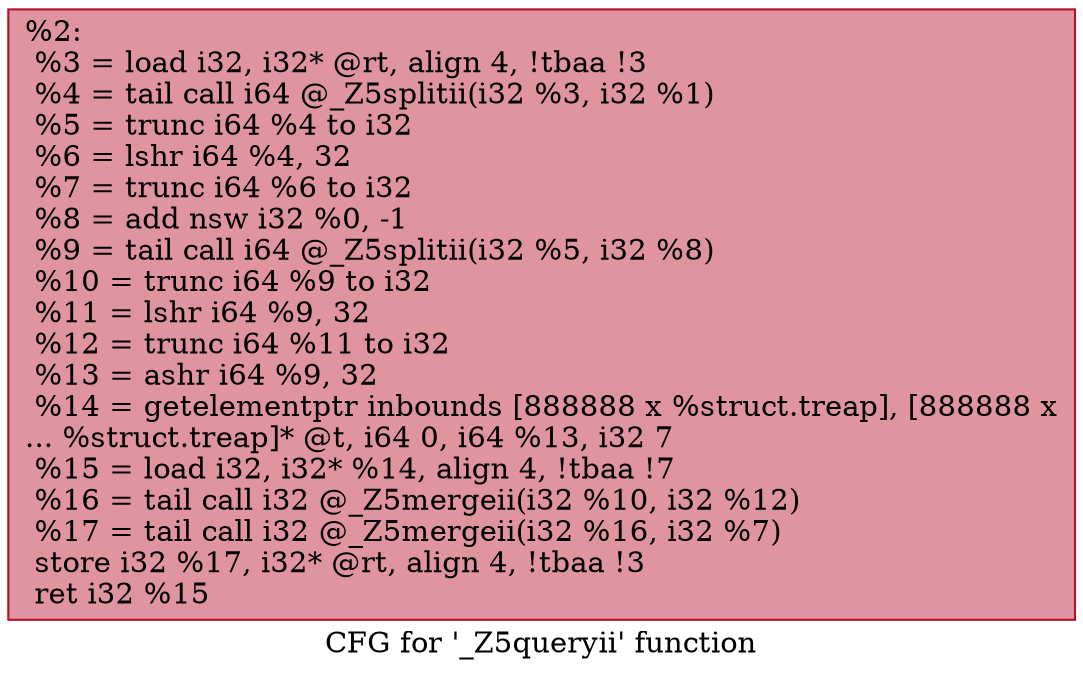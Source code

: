 digraph "CFG for '_Z5queryii' function" {
	label="CFG for '_Z5queryii' function";

	Node0x563365be7e60 [shape=record,color="#b70d28ff", style=filled, fillcolor="#b70d2870",label="{%2:\l  %3 = load i32, i32* @rt, align 4, !tbaa !3\l  %4 = tail call i64 @_Z5splitii(i32 %3, i32 %1)\l  %5 = trunc i64 %4 to i32\l  %6 = lshr i64 %4, 32\l  %7 = trunc i64 %6 to i32\l  %8 = add nsw i32 %0, -1\l  %9 = tail call i64 @_Z5splitii(i32 %5, i32 %8)\l  %10 = trunc i64 %9 to i32\l  %11 = lshr i64 %9, 32\l  %12 = trunc i64 %11 to i32\l  %13 = ashr i64 %9, 32\l  %14 = getelementptr inbounds [888888 x %struct.treap], [888888 x\l... %struct.treap]* @t, i64 0, i64 %13, i32 7\l  %15 = load i32, i32* %14, align 4, !tbaa !7\l  %16 = tail call i32 @_Z5mergeii(i32 %10, i32 %12)\l  %17 = tail call i32 @_Z5mergeii(i32 %16, i32 %7)\l  store i32 %17, i32* @rt, align 4, !tbaa !3\l  ret i32 %15\l}"];
}
